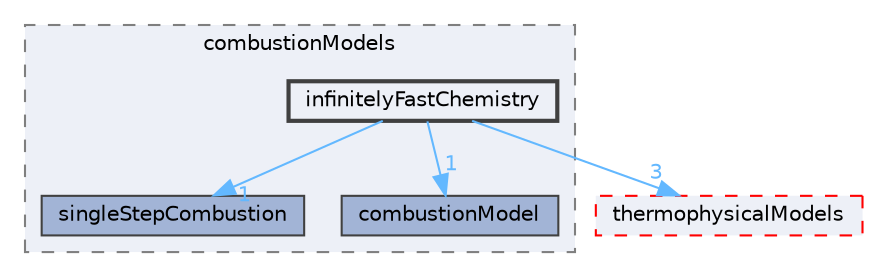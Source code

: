 digraph "src/combustionModels/infinitelyFastChemistry"
{
 // LATEX_PDF_SIZE
  bgcolor="transparent";
  edge [fontname=Helvetica,fontsize=10,labelfontname=Helvetica,labelfontsize=10];
  node [fontname=Helvetica,fontsize=10,shape=box,height=0.2,width=0.4];
  compound=true
  subgraph clusterdir_a28bb8a003fe9b05e061f79ecbbcb476 {
    graph [ bgcolor="#edf0f7", pencolor="grey50", label="combustionModels", fontname=Helvetica,fontsize=10 style="filled,dashed", URL="dir_a28bb8a003fe9b05e061f79ecbbcb476.html",tooltip=""]
  dir_67089bd647ef63ae09f43c52d62dbb27 [label="singleStepCombustion", fillcolor="#a2b4d6", color="grey25", style="filled", URL="dir_67089bd647ef63ae09f43c52d62dbb27.html",tooltip=""];
  dir_cf7b61e9dee2eed7a2c89936088862b3 [label="combustionModel", fillcolor="#a2b4d6", color="grey25", style="filled", URL="dir_cf7b61e9dee2eed7a2c89936088862b3.html",tooltip=""];
  dir_2f775577c3c56dc499f5cb224737c7fe [label="infinitelyFastChemistry", fillcolor="#edf0f7", color="grey25", style="filled,bold", URL="dir_2f775577c3c56dc499f5cb224737c7fe.html",tooltip=""];
  }
  dir_2778d089ec5c4f66810b11f753867003 [label="thermophysicalModels", fillcolor="#edf0f7", color="red", style="filled,dashed", URL="dir_2778d089ec5c4f66810b11f753867003.html",tooltip=""];
  dir_2f775577c3c56dc499f5cb224737c7fe->dir_2778d089ec5c4f66810b11f753867003 [headlabel="3", labeldistance=1.5 headhref="dir_001843_004022.html" href="dir_001843_004022.html" color="steelblue1" fontcolor="steelblue1"];
  dir_2f775577c3c56dc499f5cb224737c7fe->dir_67089bd647ef63ae09f43c52d62dbb27 [headlabel="1", labeldistance=1.5 headhref="dir_001843_003559.html" href="dir_001843_003559.html" color="steelblue1" fontcolor="steelblue1"];
  dir_2f775577c3c56dc499f5cb224737c7fe->dir_cf7b61e9dee2eed7a2c89936088862b3 [headlabel="1", labeldistance=1.5 headhref="dir_001843_000547.html" href="dir_001843_000547.html" color="steelblue1" fontcolor="steelblue1"];
}
